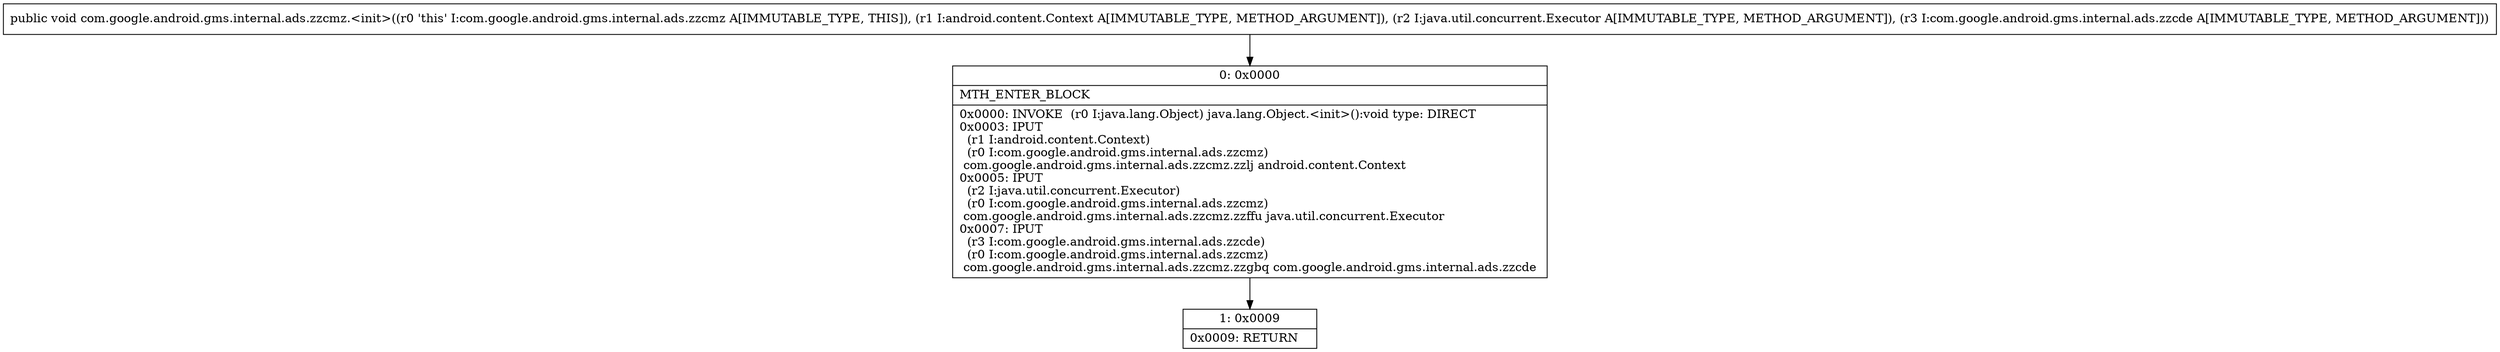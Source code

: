 digraph "CFG forcom.google.android.gms.internal.ads.zzcmz.\<init\>(Landroid\/content\/Context;Ljava\/util\/concurrent\/Executor;Lcom\/google\/android\/gms\/internal\/ads\/zzcde;)V" {
Node_0 [shape=record,label="{0\:\ 0x0000|MTH_ENTER_BLOCK\l|0x0000: INVOKE  (r0 I:java.lang.Object) java.lang.Object.\<init\>():void type: DIRECT \l0x0003: IPUT  \l  (r1 I:android.content.Context)\l  (r0 I:com.google.android.gms.internal.ads.zzcmz)\l com.google.android.gms.internal.ads.zzcmz.zzlj android.content.Context \l0x0005: IPUT  \l  (r2 I:java.util.concurrent.Executor)\l  (r0 I:com.google.android.gms.internal.ads.zzcmz)\l com.google.android.gms.internal.ads.zzcmz.zzffu java.util.concurrent.Executor \l0x0007: IPUT  \l  (r3 I:com.google.android.gms.internal.ads.zzcde)\l  (r0 I:com.google.android.gms.internal.ads.zzcmz)\l com.google.android.gms.internal.ads.zzcmz.zzgbq com.google.android.gms.internal.ads.zzcde \l}"];
Node_1 [shape=record,label="{1\:\ 0x0009|0x0009: RETURN   \l}"];
MethodNode[shape=record,label="{public void com.google.android.gms.internal.ads.zzcmz.\<init\>((r0 'this' I:com.google.android.gms.internal.ads.zzcmz A[IMMUTABLE_TYPE, THIS]), (r1 I:android.content.Context A[IMMUTABLE_TYPE, METHOD_ARGUMENT]), (r2 I:java.util.concurrent.Executor A[IMMUTABLE_TYPE, METHOD_ARGUMENT]), (r3 I:com.google.android.gms.internal.ads.zzcde A[IMMUTABLE_TYPE, METHOD_ARGUMENT])) }"];
MethodNode -> Node_0;
Node_0 -> Node_1;
}

